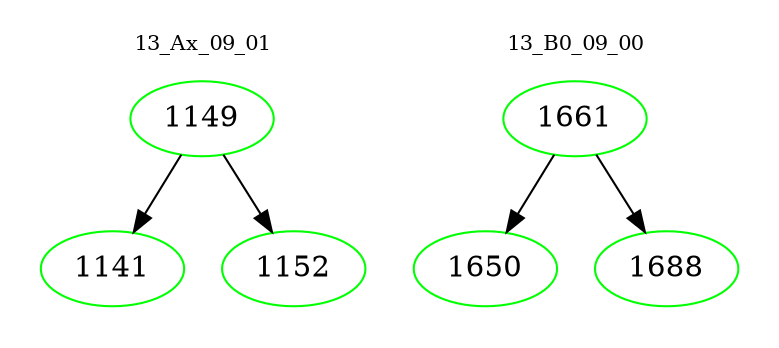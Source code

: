 digraph{
subgraph cluster_0 {
color = white
label = "13_Ax_09_01";
fontsize=10;
T0_1149 [label="1149", color="green"]
T0_1149 -> T0_1141 [color="black"]
T0_1141 [label="1141", color="green"]
T0_1149 -> T0_1152 [color="black"]
T0_1152 [label="1152", color="green"]
}
subgraph cluster_1 {
color = white
label = "13_B0_09_00";
fontsize=10;
T1_1661 [label="1661", color="green"]
T1_1661 -> T1_1650 [color="black"]
T1_1650 [label="1650", color="green"]
T1_1661 -> T1_1688 [color="black"]
T1_1688 [label="1688", color="green"]
}
}

